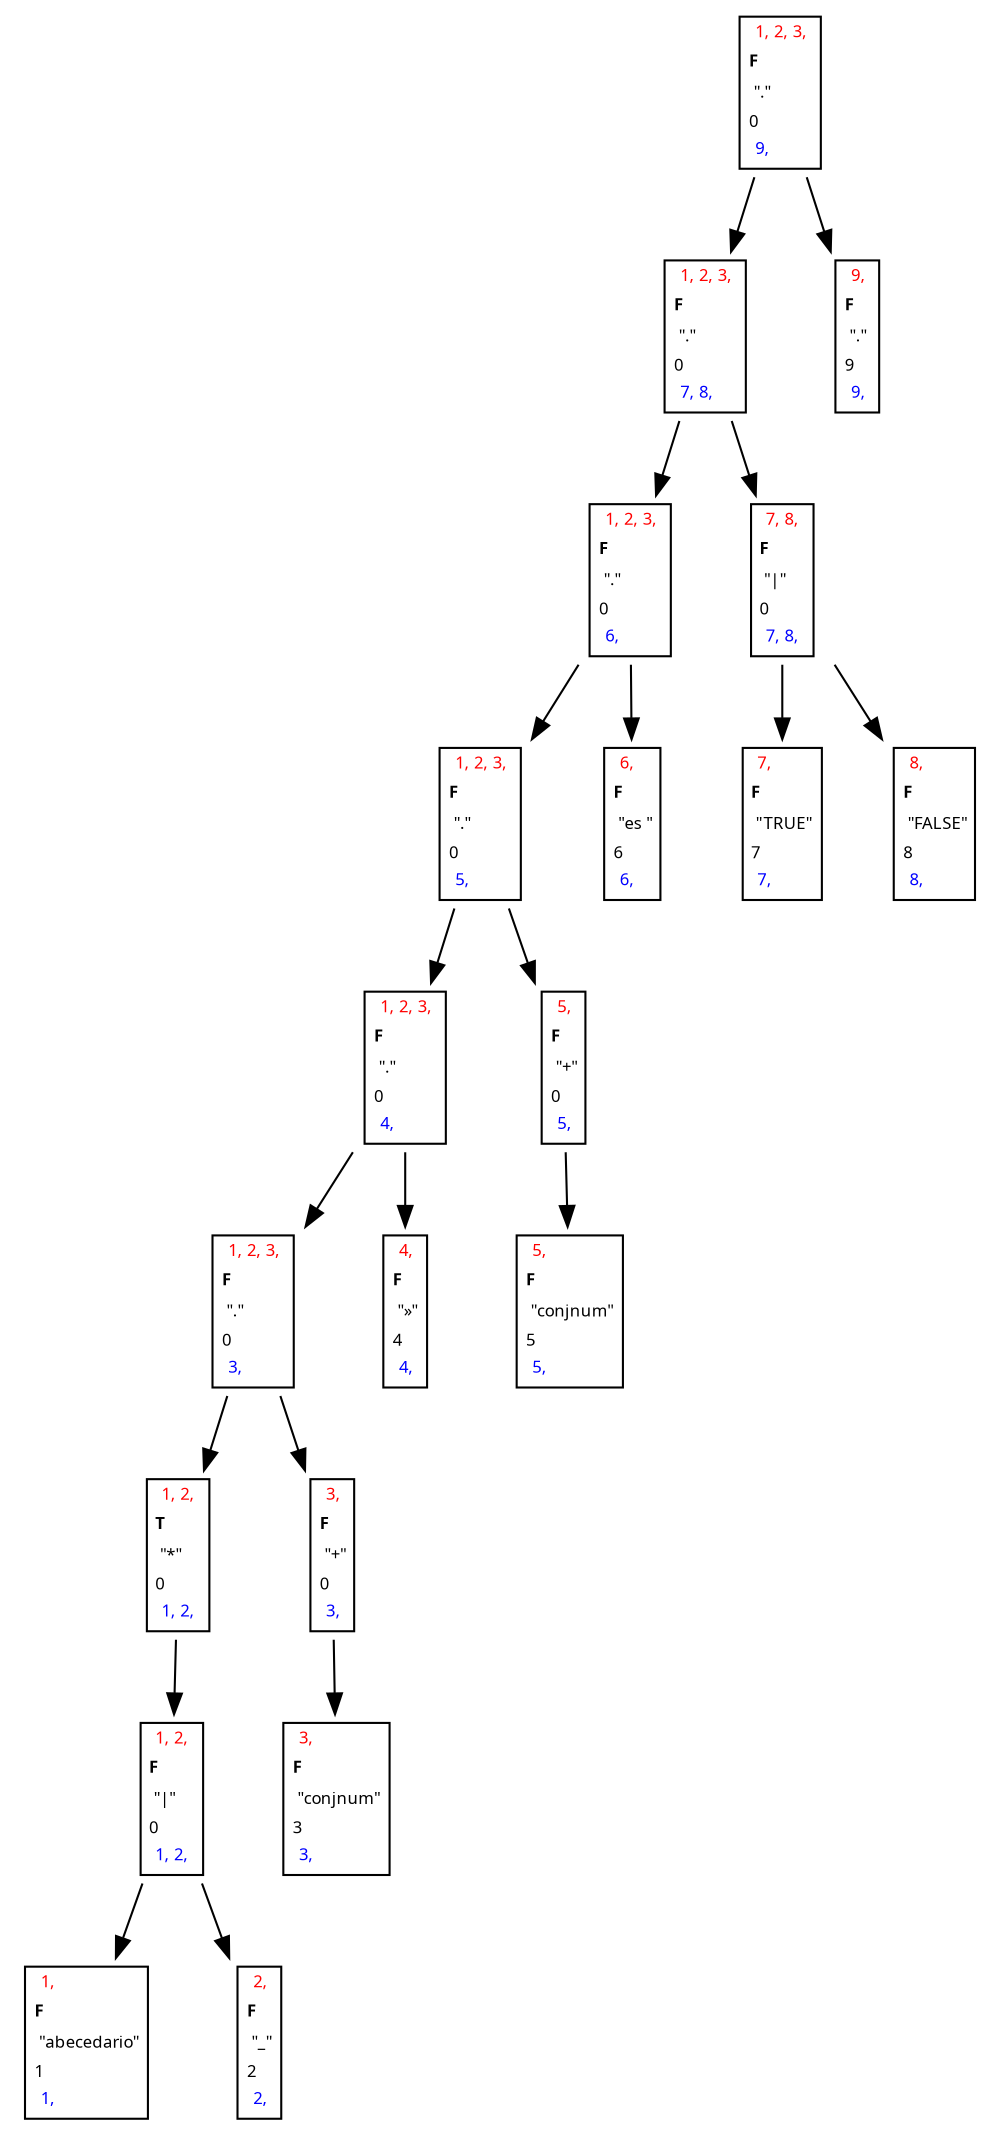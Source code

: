 digraph D {

  node [shape=plaintext fontname="Sans serif" fontsize="8"];530415313 [ label=<
   <table border="1" cellborder="0" cellspacing="1">
 <tr><td align="left"> <font color="red">1, 2, 3, </font></td></tr>
<tr><td align="left"><b>F</b></td></tr>
<tr><td align="left"> "."</td></tr>
     <tr><td align="left">0</td></tr>
 <tr><td align="left"> <font color="blue">9, </font></td></tr>
   </table>>];2024768940 [ label=<
   <table border="1" cellborder="0" cellspacing="1">
 <tr><td align="left"> <font color="red">1, 2, 3, </font></td></tr>
<tr><td align="left"><b>F</b></td></tr>
<tr><td align="left"> "."</td></tr>
     <tr><td align="left">0</td></tr>
 <tr><td align="left"> <font color="blue">7, 8, </font></td></tr>
   </table>>];1674411510 [ label=<
   <table border="1" cellborder="0" cellspacing="1">
 <tr><td align="left"> <font color="red">1, 2, 3, </font></td></tr>
<tr><td align="left"><b>F</b></td></tr>
<tr><td align="left"> "."</td></tr>
     <tr><td align="left">0</td></tr>
 <tr><td align="left"> <font color="blue">6, </font></td></tr>
   </table>>];349358687 [ label=<
   <table border="1" cellborder="0" cellspacing="1">
 <tr><td align="left"> <font color="red">1, 2, 3, </font></td></tr>
<tr><td align="left"><b>F</b></td></tr>
<tr><td align="left"> "."</td></tr>
     <tr><td align="left">0</td></tr>
 <tr><td align="left"> <font color="blue">5, </font></td></tr>
   </table>>];1615676898 [ label=<
   <table border="1" cellborder="0" cellspacing="1">
 <tr><td align="left"> <font color="red">1, 2, 3, </font></td></tr>
<tr><td align="left"><b>F</b></td></tr>
<tr><td align="left"> "."</td></tr>
     <tr><td align="left">0</td></tr>
 <tr><td align="left"> <font color="blue">4, </font></td></tr>
   </table>>];1682648738 [ label=<
   <table border="1" cellborder="0" cellspacing="1">
 <tr><td align="left"> <font color="red">1, 2, 3, </font></td></tr>
<tr><td align="left"><b>F</b></td></tr>
<tr><td align="left"> "."</td></tr>
     <tr><td align="left">0</td></tr>
 <tr><td align="left"> <font color="blue">3, </font></td></tr>
   </table>>];1818352912 [ label=<
   <table border="1" cellborder="0" cellspacing="1">
 <tr><td align="left"> <font color="red">1, 2, </font></td></tr>
<tr><td align="left"><b>T</b></td></tr>
<tr><td align="left"> "*"</td></tr>
     <tr><td align="left">0</td></tr>
 <tr><td align="left"> <font color="blue">1, 2, </font></td></tr>
   </table>>];1860399857 [ label=<
   <table border="1" cellborder="0" cellspacing="1">
 <tr><td align="left"> <font color="red">1, 2, </font></td></tr>
<tr><td align="left"><b>F</b></td></tr>
<tr><td align="left"> "|"</td></tr>
     <tr><td align="left">0</td></tr>
 <tr><td align="left"> <font color="blue">1, 2, </font></td></tr>
   </table>>];1686853786 [ label=<
   <table border="1" cellborder="0" cellspacing="1">
 <tr><td align="left"> <font color="red">1, </font></td></tr>
<tr><td align="left"><b>F</b></td></tr>
<tr><td align="left"> "abecedario"</td></tr>
     <tr><td align="left">1</td></tr>
 <tr><td align="left"> <font color="blue">1, </font></td></tr>
   </table>>];1860399857->1686853786
1493714071 [ label=<
   <table border="1" cellborder="0" cellspacing="1">
 <tr><td align="left"> <font color="red">2, </font></td></tr>
<tr><td align="left"><b>F</b></td></tr>
<tr><td align="left"> "_"</td></tr>
     <tr><td align="left">2</td></tr>
 <tr><td align="left"> <font color="blue">2, </font></td></tr>
   </table>>];1860399857->1493714071
1818352912->1860399857
1682648738->1818352912
996383739 [ label=<
   <table border="1" cellborder="0" cellspacing="1">
 <tr><td align="left"> <font color="red">3, </font></td></tr>
<tr><td align="left"><b>F</b></td></tr>
<tr><td align="left"> "+"</td></tr>
     <tr><td align="left">0</td></tr>
 <tr><td align="left"> <font color="blue">3, </font></td></tr>
   </table>>];1323434652 [ label=<
   <table border="1" cellborder="0" cellspacing="1">
 <tr><td align="left"> <font color="red">3, </font></td></tr>
<tr><td align="left"><b>F</b></td></tr>
<tr><td align="left"> "conjnum"</td></tr>
     <tr><td align="left">3</td></tr>
 <tr><td align="left"> <font color="blue">3, </font></td></tr>
   </table>>];996383739->1323434652
1682648738->996383739
1615676898->1682648738
1880345682 [ label=<
   <table border="1" cellborder="0" cellspacing="1">
 <tr><td align="left"> <font color="red">4, </font></td></tr>
<tr><td align="left"><b>F</b></td></tr>
<tr><td align="left"> "»"</td></tr>
     <tr><td align="left">4</td></tr>
 <tr><td align="left"> <font color="blue">4, </font></td></tr>
   </table>>];1615676898->1880345682
349358687->1615676898
1797521979 [ label=<
   <table border="1" cellborder="0" cellspacing="1">
 <tr><td align="left"> <font color="red">5, </font></td></tr>
<tr><td align="left"><b>F</b></td></tr>
<tr><td align="left"> "+"</td></tr>
     <tr><td align="left">0</td></tr>
 <tr><td align="left"> <font color="blue">5, </font></td></tr>
   </table>>];1279254759 [ label=<
   <table border="1" cellborder="0" cellspacing="1">
 <tr><td align="left"> <font color="red">5, </font></td></tr>
<tr><td align="left"><b>F</b></td></tr>
<tr><td align="left"> "conjnum"</td></tr>
     <tr><td align="left">5</td></tr>
 <tr><td align="left"> <font color="blue">5, </font></td></tr>
   </table>>];1797521979->1279254759
349358687->1797521979
1674411510->349358687
311950622 [ label=<
   <table border="1" cellborder="0" cellspacing="1">
 <tr><td align="left"> <font color="red">6, </font></td></tr>
<tr><td align="left"><b>F</b></td></tr>
<tr><td align="left"> "es "</td></tr>
     <tr><td align="left">6</td></tr>
 <tr><td align="left"> <font color="blue">6, </font></td></tr>
   </table>>];1674411510->311950622
2024768940->1674411510
2089341506 [ label=<
   <table border="1" cellborder="0" cellspacing="1">
 <tr><td align="left"> <font color="red">7, 8, </font></td></tr>
<tr><td align="left"><b>F</b></td></tr>
<tr><td align="left"> "|"</td></tr>
     <tr><td align="left">0</td></tr>
 <tr><td align="left"> <font color="blue">7, 8, </font></td></tr>
   </table>>];930492978 [ label=<
   <table border="1" cellborder="0" cellspacing="1">
 <tr><td align="left"> <font color="red">7, </font></td></tr>
<tr><td align="left"><b>F</b></td></tr>
<tr><td align="left"> "TRUE"</td></tr>
     <tr><td align="left">7</td></tr>
 <tr><td align="left"> <font color="blue">7, </font></td></tr>
   </table>>];2089341506->930492978
83739875 [ label=<
   <table border="1" cellborder="0" cellspacing="1">
 <tr><td align="left"> <font color="red">8, </font></td></tr>
<tr><td align="left"><b>F</b></td></tr>
<tr><td align="left"> "FALSE"</td></tr>
     <tr><td align="left">8</td></tr>
 <tr><td align="left"> <font color="blue">8, </font></td></tr>
   </table>>];2089341506->83739875
2024768940->2089341506
530415313->2024768940
690992751 [ label=<
   <table border="1" cellborder="0" cellspacing="1">
 <tr><td align="left"> <font color="red">9, </font></td></tr>
<tr><td align="left"><b>F</b></td></tr>
<tr><td align="left"> "."</td></tr>
     <tr><td align="left">9</td></tr>
 <tr><td align="left"> <font color="blue">9, </font></td></tr>
   </table>>];530415313->690992751
 }